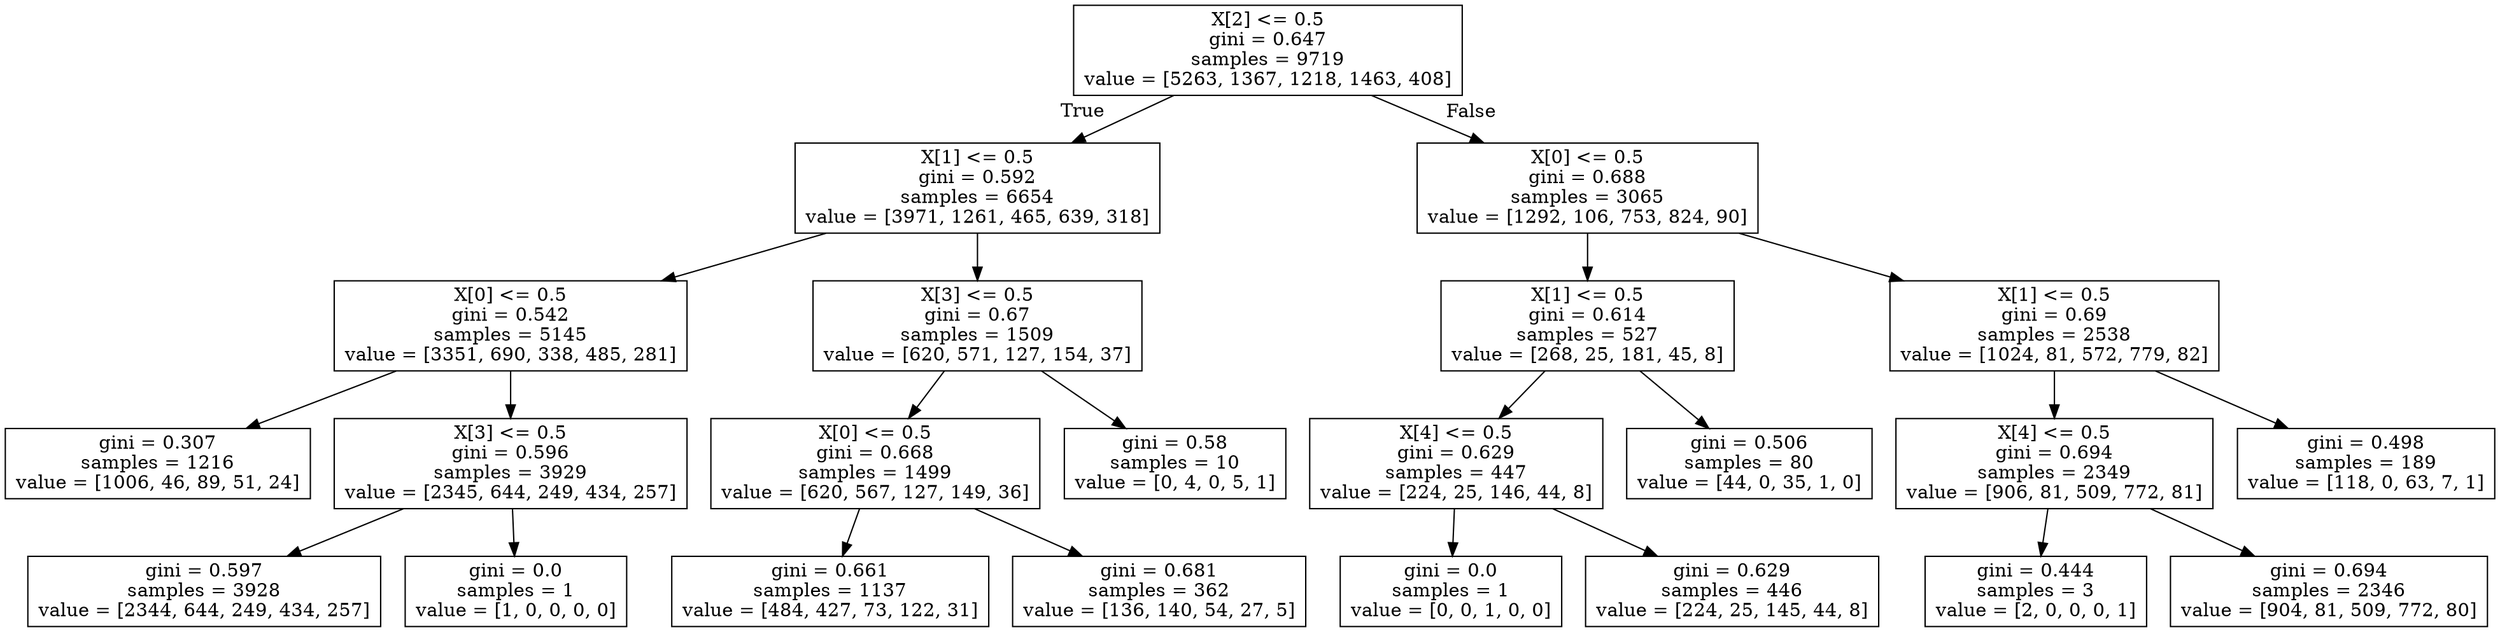 digraph Tree {
node [shape=box] ;
0 [label="X[2] <= 0.5\ngini = 0.647\nsamples = 9719\nvalue = [5263, 1367, 1218, 1463, 408]"] ;
1 [label="X[1] <= 0.5\ngini = 0.592\nsamples = 6654\nvalue = [3971, 1261, 465, 639, 318]"] ;
0 -> 1 [labeldistance=2.5, labelangle=45, headlabel="True"] ;
2 [label="X[0] <= 0.5\ngini = 0.542\nsamples = 5145\nvalue = [3351, 690, 338, 485, 281]"] ;
1 -> 2 ;
3 [label="gini = 0.307\nsamples = 1216\nvalue = [1006, 46, 89, 51, 24]"] ;
2 -> 3 ;
4 [label="X[3] <= 0.5\ngini = 0.596\nsamples = 3929\nvalue = [2345, 644, 249, 434, 257]"] ;
2 -> 4 ;
5 [label="gini = 0.597\nsamples = 3928\nvalue = [2344, 644, 249, 434, 257]"] ;
4 -> 5 ;
6 [label="gini = 0.0\nsamples = 1\nvalue = [1, 0, 0, 0, 0]"] ;
4 -> 6 ;
7 [label="X[3] <= 0.5\ngini = 0.67\nsamples = 1509\nvalue = [620, 571, 127, 154, 37]"] ;
1 -> 7 ;
8 [label="X[0] <= 0.5\ngini = 0.668\nsamples = 1499\nvalue = [620, 567, 127, 149, 36]"] ;
7 -> 8 ;
9 [label="gini = 0.661\nsamples = 1137\nvalue = [484, 427, 73, 122, 31]"] ;
8 -> 9 ;
10 [label="gini = 0.681\nsamples = 362\nvalue = [136, 140, 54, 27, 5]"] ;
8 -> 10 ;
11 [label="gini = 0.58\nsamples = 10\nvalue = [0, 4, 0, 5, 1]"] ;
7 -> 11 ;
12 [label="X[0] <= 0.5\ngini = 0.688\nsamples = 3065\nvalue = [1292, 106, 753, 824, 90]"] ;
0 -> 12 [labeldistance=2.5, labelangle=-45, headlabel="False"] ;
13 [label="X[1] <= 0.5\ngini = 0.614\nsamples = 527\nvalue = [268, 25, 181, 45, 8]"] ;
12 -> 13 ;
14 [label="X[4] <= 0.5\ngini = 0.629\nsamples = 447\nvalue = [224, 25, 146, 44, 8]"] ;
13 -> 14 ;
15 [label="gini = 0.0\nsamples = 1\nvalue = [0, 0, 1, 0, 0]"] ;
14 -> 15 ;
16 [label="gini = 0.629\nsamples = 446\nvalue = [224, 25, 145, 44, 8]"] ;
14 -> 16 ;
17 [label="gini = 0.506\nsamples = 80\nvalue = [44, 0, 35, 1, 0]"] ;
13 -> 17 ;
18 [label="X[1] <= 0.5\ngini = 0.69\nsamples = 2538\nvalue = [1024, 81, 572, 779, 82]"] ;
12 -> 18 ;
19 [label="X[4] <= 0.5\ngini = 0.694\nsamples = 2349\nvalue = [906, 81, 509, 772, 81]"] ;
18 -> 19 ;
20 [label="gini = 0.444\nsamples = 3\nvalue = [2, 0, 0, 0, 1]"] ;
19 -> 20 ;
21 [label="gini = 0.694\nsamples = 2346\nvalue = [904, 81, 509, 772, 80]"] ;
19 -> 21 ;
22 [label="gini = 0.498\nsamples = 189\nvalue = [118, 0, 63, 7, 1]"] ;
18 -> 22 ;
}